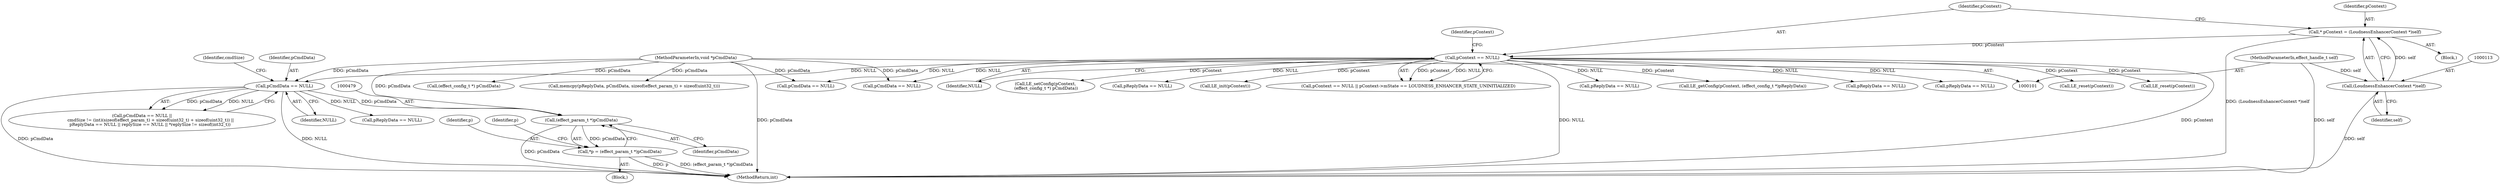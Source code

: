 digraph "0_Android_aeea52da00d210587fb3ed895de3d5f2e0264c88_3@pointer" {
"1000478" [label="(Call,(effect_param_t *)pCmdData)"];
"1000436" [label="(Call,pCmdData == NULL)"];
"1000105" [label="(MethodParameterIn,void *pCmdData)"];
"1000118" [label="(Call,pContext == NULL)"];
"1000110" [label="(Call,* pContext = (LoudnessEnhancerContext *)self)"];
"1000112" [label="(Call,(LoudnessEnhancerContext *)self)"];
"1000102" [label="(MethodParameterIn,effect_handle_t self)"];
"1000476" [label="(Call,*p = (effect_param_t *)pCmdData)"];
"1000344" [label="(Call,memcpy(pReplyData, pCmdData, sizeof(effect_param_t) + sizeof(uint32_t)))"];
"1000441" [label="(Identifier,cmdSize)"];
"1000114" [label="(Identifier,self)"];
"1000266" [label="(Call,pReplyData == NULL)"];
"1000136" [label="(Call,pReplyData == NULL)"];
"1000530" [label="(Call,LE_reset(pContext))"];
"1000217" [label="(Call,LE_reset(pContext))"];
"1000123" [label="(Identifier,pContext)"];
"1000117" [label="(Call,pContext == NULL || pContext->mState == LOUDNESS_ENHANCER_STATE_UNINITIALIZED)"];
"1000433" [label="(Block,)"];
"1000478" [label="(Call,(effect_param_t *)pCmdData)"];
"1000555" [label="(MethodReturn,int)"];
"1000437" [label="(Identifier,pCmdData)"];
"1000120" [label="(Identifier,NULL)"];
"1000306" [label="(Call,pCmdData == NULL)"];
"1000111" [label="(Identifier,pContext)"];
"1000191" [label="(Call,(effect_config_t *) pCmdData)"];
"1000189" [label="(Call,LE_setConfig(pContext,\n (effect_config_t *) pCmdData))"];
"1000198" [label="(Call,pReplyData == NULL)"];
"1000477" [label="(Identifier,p)"];
"1000112" [label="(Call,(LoudnessEnhancerContext *)self)"];
"1000159" [label="(Call,pCmdData == NULL)"];
"1000476" [label="(Call,*p = (effect_param_t *)pCmdData)"];
"1000110" [label="(Call,* pContext = (LoudnessEnhancerContext *)self)"];
"1000118" [label="(Call,pContext == NULL)"];
"1000436" [label="(Call,pCmdData == NULL)"];
"1000108" [label="(Block,)"];
"1000485" [label="(Identifier,p)"];
"1000480" [label="(Identifier,pCmdData)"];
"1000153" [label="(Call,LE_init(pContext))"];
"1000119" [label="(Identifier,pContext)"];
"1000435" [label="(Call,pCmdData == NULL ||\n             cmdSize != (int)(sizeof(effect_param_t) + sizeof(uint32_t) + sizeof(uint32_t)) ||\n            pReplyData == NULL || replySize == NULL || *replySize != sizeof(int32_t))"];
"1000223" [label="(Call,pReplyData == NULL)"];
"1000210" [label="(Call,LE_getConfig(pContext, (effect_config_t *)pReplyData))"];
"1000105" [label="(MethodParameterIn,void *pCmdData)"];
"1000438" [label="(Identifier,NULL)"];
"1000453" [label="(Call,pReplyData == NULL)"];
"1000102" [label="(MethodParameterIn,effect_handle_t self)"];
"1000478" -> "1000476"  [label="AST: "];
"1000478" -> "1000480"  [label="CFG: "];
"1000479" -> "1000478"  [label="AST: "];
"1000480" -> "1000478"  [label="AST: "];
"1000476" -> "1000478"  [label="CFG: "];
"1000478" -> "1000555"  [label="DDG: pCmdData"];
"1000478" -> "1000476"  [label="DDG: pCmdData"];
"1000436" -> "1000478"  [label="DDG: pCmdData"];
"1000105" -> "1000478"  [label="DDG: pCmdData"];
"1000436" -> "1000435"  [label="AST: "];
"1000436" -> "1000438"  [label="CFG: "];
"1000437" -> "1000436"  [label="AST: "];
"1000438" -> "1000436"  [label="AST: "];
"1000441" -> "1000436"  [label="CFG: "];
"1000435" -> "1000436"  [label="CFG: "];
"1000436" -> "1000555"  [label="DDG: pCmdData"];
"1000436" -> "1000555"  [label="DDG: NULL"];
"1000436" -> "1000435"  [label="DDG: pCmdData"];
"1000436" -> "1000435"  [label="DDG: NULL"];
"1000105" -> "1000436"  [label="DDG: pCmdData"];
"1000118" -> "1000436"  [label="DDG: NULL"];
"1000436" -> "1000453"  [label="DDG: NULL"];
"1000105" -> "1000101"  [label="AST: "];
"1000105" -> "1000555"  [label="DDG: pCmdData"];
"1000105" -> "1000159"  [label="DDG: pCmdData"];
"1000105" -> "1000191"  [label="DDG: pCmdData"];
"1000105" -> "1000306"  [label="DDG: pCmdData"];
"1000105" -> "1000344"  [label="DDG: pCmdData"];
"1000118" -> "1000117"  [label="AST: "];
"1000118" -> "1000120"  [label="CFG: "];
"1000119" -> "1000118"  [label="AST: "];
"1000120" -> "1000118"  [label="AST: "];
"1000123" -> "1000118"  [label="CFG: "];
"1000117" -> "1000118"  [label="CFG: "];
"1000118" -> "1000555"  [label="DDG: NULL"];
"1000118" -> "1000555"  [label="DDG: pContext"];
"1000118" -> "1000117"  [label="DDG: pContext"];
"1000118" -> "1000117"  [label="DDG: NULL"];
"1000110" -> "1000118"  [label="DDG: pContext"];
"1000118" -> "1000136"  [label="DDG: NULL"];
"1000118" -> "1000153"  [label="DDG: pContext"];
"1000118" -> "1000159"  [label="DDG: NULL"];
"1000118" -> "1000189"  [label="DDG: pContext"];
"1000118" -> "1000198"  [label="DDG: NULL"];
"1000118" -> "1000210"  [label="DDG: pContext"];
"1000118" -> "1000217"  [label="DDG: pContext"];
"1000118" -> "1000223"  [label="DDG: NULL"];
"1000118" -> "1000266"  [label="DDG: NULL"];
"1000118" -> "1000306"  [label="DDG: NULL"];
"1000118" -> "1000530"  [label="DDG: pContext"];
"1000110" -> "1000108"  [label="AST: "];
"1000110" -> "1000112"  [label="CFG: "];
"1000111" -> "1000110"  [label="AST: "];
"1000112" -> "1000110"  [label="AST: "];
"1000119" -> "1000110"  [label="CFG: "];
"1000110" -> "1000555"  [label="DDG: (LoudnessEnhancerContext *)self"];
"1000112" -> "1000110"  [label="DDG: self"];
"1000112" -> "1000114"  [label="CFG: "];
"1000113" -> "1000112"  [label="AST: "];
"1000114" -> "1000112"  [label="AST: "];
"1000112" -> "1000555"  [label="DDG: self"];
"1000102" -> "1000112"  [label="DDG: self"];
"1000102" -> "1000101"  [label="AST: "];
"1000102" -> "1000555"  [label="DDG: self"];
"1000476" -> "1000433"  [label="AST: "];
"1000477" -> "1000476"  [label="AST: "];
"1000485" -> "1000476"  [label="CFG: "];
"1000476" -> "1000555"  [label="DDG: p"];
"1000476" -> "1000555"  [label="DDG: (effect_param_t *)pCmdData"];
}
